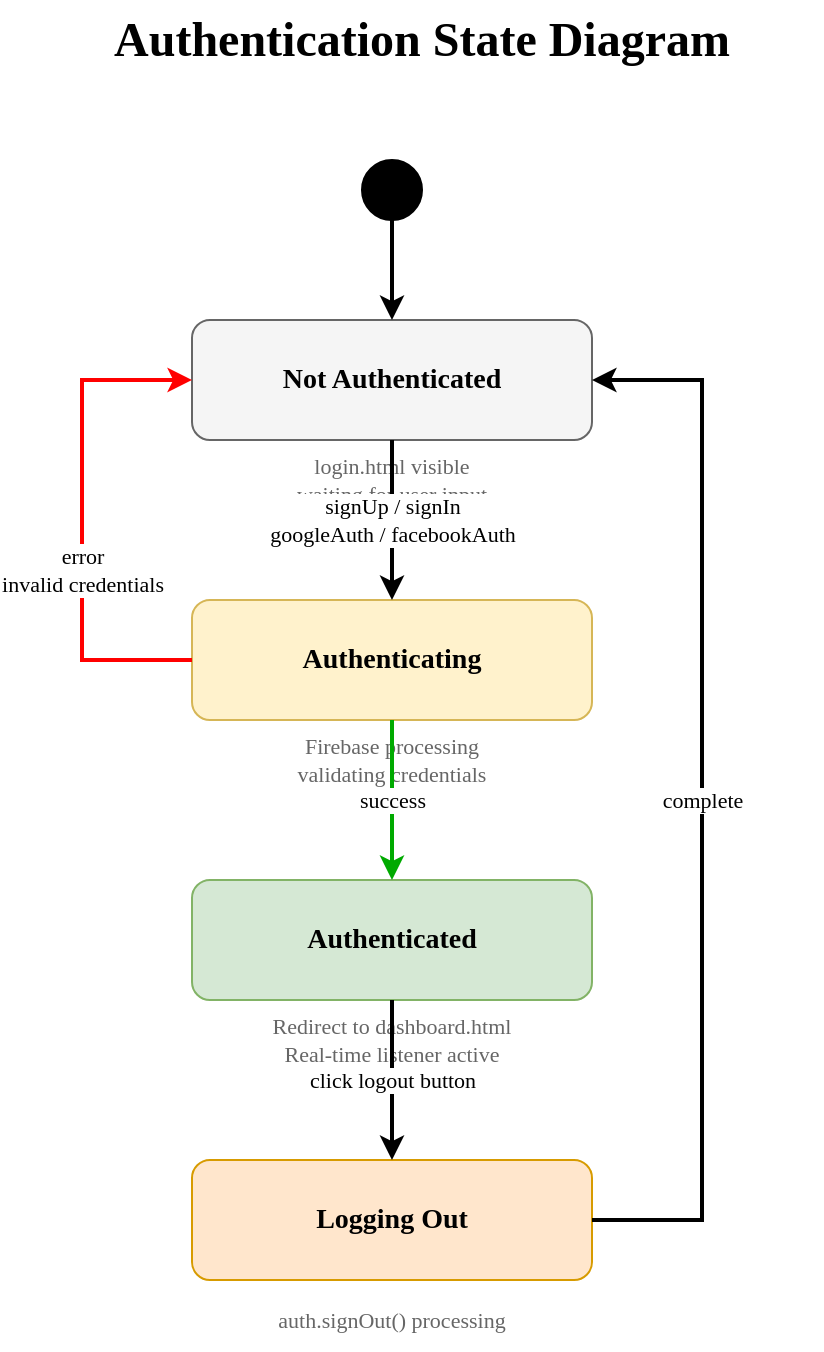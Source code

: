 <mxfile version="28.2.8" pages="7">
  <diagram name="1. Authentication State" id="VESq2eCRPg8tFur5-0ZT">
    <mxGraphModel dx="1015" dy="454" grid="1" gridSize="10" guides="1" tooltips="1" connect="1" arrows="1" fold="1" page="1" pageScale="1" pageWidth="1169" pageHeight="827" math="0" shadow="0">
      <root>
        <mxCell id="0" />
        <mxCell id="1" parent="0" />
        <mxCell id="auth-title" value="Authentication State Diagram" style="text;html=1;strokeColor=none;fillColor=none;align=center;verticalAlign=middle;whiteSpace=wrap;rounded=0;fontSize=24;fontStyle=1;fontFamily=Poppins;" parent="1" vertex="1">
          <mxGeometry x="400" y="40" width="400" height="40" as="geometry" />
        </mxCell>
        <mxCell id="auth-start" value="" style="ellipse;whiteSpace=wrap;html=1;aspect=fixed;fillColor=#000000;strokeColor=#000000;" parent="1" vertex="1">
          <mxGeometry x="570" y="120" width="30" height="30" as="geometry" />
        </mxCell>
        <mxCell id="auth-not-auth" value="Not Authenticated" style="rounded=1;whiteSpace=wrap;html=1;fillColor=#f5f5f5;strokeColor=#666666;fontSize=14;fontFamily=Poppins;fontStyle=1;" parent="1" vertex="1">
          <mxGeometry x="485" y="200" width="200" height="60" as="geometry" />
        </mxCell>
        <mxCell id="auth-not-auth-desc" value="login.html visible&#xa;waiting for user input" style="text;html=1;strokeColor=none;fillColor=none;align=center;verticalAlign=middle;whiteSpace=wrap;rounded=0;fontSize=11;fontFamily=Poppins;fontColor=#666666;" parent="1" vertex="1">
          <mxGeometry x="485" y="265" width="200" height="30" as="geometry" />
        </mxCell>
        <mxCell id="auth-arrow-1" value="" style="edgeStyle=orthogonalEdgeStyle;rounded=0;orthogonalLoop=1;jettySize=auto;html=1;strokeWidth=2;endArrow=classic;endFill=1;" parent="1" source="auth-start" target="auth-not-auth" edge="1">
          <mxGeometry relative="1" as="geometry" />
        </mxCell>
        <mxCell id="auth-authenticating" value="Authenticating" style="rounded=1;whiteSpace=wrap;html=1;fillColor=#fff2cc;strokeColor=#d6b656;fontSize=14;fontFamily=Poppins;fontStyle=1;" parent="1" vertex="1">
          <mxGeometry x="485" y="340" width="200" height="60" as="geometry" />
        </mxCell>
        <mxCell id="auth-authenticating-desc" value="Firebase processing&#xa;validating credentials" style="text;html=1;strokeColor=none;fillColor=none;align=center;verticalAlign=middle;whiteSpace=wrap;rounded=0;fontSize=11;fontFamily=Poppins;fontColor=#666666;" parent="1" vertex="1">
          <mxGeometry x="485" y="405" width="200" height="30" as="geometry" />
        </mxCell>
        <mxCell id="auth-arrow-2" value="signUp / signIn&#xa;googleAuth / facebookAuth" style="edgeStyle=orthogonalEdgeStyle;rounded=0;orthogonalLoop=1;jettySize=auto;html=1;strokeWidth=2;endArrow=classic;endFill=1;fontSize=11;fontFamily=Poppins;" parent="1" source="auth-not-auth" target="auth-authenticating" edge="1">
          <mxGeometry relative="1" as="geometry" />
        </mxCell>
        <mxCell id="auth-authenticated" value="Authenticated" style="rounded=1;whiteSpace=wrap;html=1;fillColor=#d5e8d4;strokeColor=#82b366;fontSize=14;fontFamily=Poppins;fontStyle=1;" parent="1" vertex="1">
          <mxGeometry x="485" y="480" width="200" height="60" as="geometry" />
        </mxCell>
        <mxCell id="auth-authenticated-desc" value="Redirect to dashboard.html&#xa;Real-time listener active" style="text;html=1;strokeColor=none;fillColor=none;align=center;verticalAlign=middle;whiteSpace=wrap;rounded=0;fontSize=11;fontFamily=Poppins;fontColor=#666666;" parent="1" vertex="1">
          <mxGeometry x="485" y="545" width="200" height="30" as="geometry" />
        </mxCell>
        <mxCell id="auth-arrow-3" value="success" style="edgeStyle=orthogonalEdgeStyle;rounded=0;orthogonalLoop=1;jettySize=auto;html=1;strokeWidth=2;endArrow=classic;endFill=1;fontSize=11;fontFamily=Poppins;strokeColor=#00aa00;" parent="1" source="auth-authenticating" target="auth-authenticated" edge="1">
          <mxGeometry relative="1" as="geometry" />
        </mxCell>
        <mxCell id="auth-arrow-4" value="error&#xa;invalid credentials" style="edgeStyle=orthogonalEdgeStyle;rounded=0;orthogonalLoop=1;jettySize=auto;html=1;strokeWidth=2;endArrow=classic;endFill=1;fontSize=11;fontFamily=Poppins;strokeColor=#ff0000;exitX=0;exitY=0.5;exitDx=0;exitDy=0;entryX=0;entryY=0.5;entryDx=0;entryDy=0;" parent="1" source="auth-authenticating" target="auth-not-auth" edge="1">
          <mxGeometry x="-0.2" relative="1" as="geometry">
            <Array as="points">
              <mxPoint x="430" y="370" />
              <mxPoint x="430" y="230" />
            </Array>
          </mxGeometry>
        </mxCell>
        <mxCell id="auth-logout" value="Logging Out" style="rounded=1;whiteSpace=wrap;html=1;fillColor=#ffe6cc;strokeColor=#d79b00;fontSize=14;fontFamily=Poppins;fontStyle=1;" parent="1" vertex="1">
          <mxGeometry x="485" y="620" width="200" height="60" as="geometry" />
        </mxCell>
        <mxCell id="auth-logout-desc" value="auth.signOut() processing" style="text;html=1;strokeColor=none;fillColor=none;align=center;verticalAlign=middle;whiteSpace=wrap;rounded=0;fontSize=11;fontFamily=Poppins;fontColor=#666666;" parent="1" vertex="1">
          <mxGeometry x="485" y="685" width="200" height="30" as="geometry" />
        </mxCell>
        <mxCell id="auth-arrow-5" value="click logout button" style="edgeStyle=orthogonalEdgeStyle;rounded=0;orthogonalLoop=1;jettySize=auto;html=1;strokeWidth=2;endArrow=classic;endFill=1;fontSize=11;fontFamily=Poppins;" parent="1" source="auth-authenticated" target="auth-logout" edge="1">
          <mxGeometry relative="1" as="geometry" />
        </mxCell>
        <mxCell id="auth-arrow-6" value="complete" style="edgeStyle=orthogonalEdgeStyle;rounded=0;orthogonalLoop=1;jettySize=auto;html=1;strokeWidth=2;endArrow=classic;endFill=1;fontSize=11;fontFamily=Poppins;exitX=1;exitY=0.5;exitDx=0;exitDy=0;entryX=1;entryY=0.5;entryDx=0;entryDy=0;" parent="1" source="auth-logout" target="auth-not-auth" edge="1">
          <mxGeometry relative="1" as="geometry">
            <Array as="points">
              <mxPoint x="740" y="650" />
              <mxPoint x="740" y="230" />
            </Array>
          </mxGeometry>
        </mxCell>
      </root>
    </mxGraphModel>
  </diagram>
  <diagram name="2. Task Lifecycle" id="P61Ude1sOobh6F1jpTGg">
    <mxGraphModel dx="1422" dy="794" grid="1" gridSize="10" guides="1" tooltips="1" connect="1" arrows="1" fold="1" page="1" pageScale="1" pageWidth="1169" pageHeight="827" math="0" shadow="0">
      <root>
        <mxCell id="0" />
        <mxCell id="1" parent="0" />
        <!-- Title -->
        <mxCell id="task-title" value="Task Lifecycle State Diagram" style="text;html=1;strokeColor=none;fillColor=none;align=center;verticalAlign=middle;whiteSpace=wrap;rounded=0;fontSize=24;fontStyle=1;fontFamily=Poppins;" vertex="1" parent="1">
          <mxGeometry x="400" y="40" width="400" height="40" as="geometry" />
        </mxCell>
        <!-- Start State -->
        <mxCell id="task-start" value="" style="ellipse;whiteSpace=wrap;html=1;aspect=fixed;fillColor=#000000;strokeColor=#000000;" vertex="1" parent="1">
          <mxGeometry x="170" y="135" width="30" height="30" as="geometry" />
        </mxCell>
        <!-- Draft State -->
        <mxCell id="task-draft" value="Draft" style="rounded=1;whiteSpace=wrap;html=1;fillColor=#f5f5f5;strokeColor=#666666;fontSize=14;fontFamily=Poppins;fontStyle=1;" vertex="1" parent="1">
          <mxGeometry x="250" y="120" width="120" height="60" as="geometry" />
        </mxCell>
        <mxCell id="task-draft-desc" value="Add Task Modal&#xa;User filling form" style="text;html=1;strokeColor=none;fillColor=none;align=center;verticalAlign=middle;whiteSpace=wrap;rounded=0;fontSize=10;fontFamily=Poppins;fontColor=#666666;" vertex="1" parent="1">
          <mxGeometry x="250" y="185" width="120" height="30" as="geometry" />
        </mxCell>
        <!-- Arrow: Start to Draft -->
        <mxCell id="task-arrow-1" value="" style="edgeStyle=orthogonalEdgeStyle;rounded=0;orthogonalLoop=1;jettySize=auto;html=1;strokeWidth=2;endArrow=classic;endFill=1;" edge="1" parent="1" source="task-start" target="task-draft">
          <mxGeometry relative="1" as="geometry" />
        </mxCell>
        <!-- Todo State -->
        <mxCell id="task-todo" value="Todo" style="rounded=1;whiteSpace=wrap;html=1;fillColor=#ffe6cc;strokeColor=#ff9900;fontSize=14;fontFamily=Poppins;fontStyle=1;" vertex="1" parent="1">
          <mxGeometry x="440" y="120" width="140" height="60" as="geometry" />
        </mxCell>
        <mxCell id="task-todo-desc" value="status: &quot;todo&quot;&#xa;In &quot;To do&quot; column" style="text;html=1;strokeColor=none;fillColor=none;align=center;verticalAlign=middle;whiteSpace=wrap;rounded=0;fontSize=10;fontFamily=Poppins;fontColor=#666666;" vertex="1" parent="1">
          <mxGeometry x="440" y="185" width="140" height="30" as="geometry" />
        </mxCell>
        <!-- Arrow: Draft to Todo -->
        <mxCell id="task-arrow-2" value="btn_add click&#xa;push() + set()" style="edgeStyle=orthogonalEdgeStyle;rounded=0;orthogonalLoop=1;jettySize=auto;html=1;strokeWidth=2;endArrow=classic;endFill=1;fontSize=10;fontFamily=Poppins;" edge="1" parent="1" source="task-draft" target="task-todo">
          <mxGeometry relative="1" as="geometry" />
        </mxCell>
        <!-- Doing State -->
        <mxCell id="task-doing" value="Doing" style="rounded=1;whiteSpace=wrap;html=1;fillColor=#dae8fc;strokeColor=#3399ff;fontSize=14;fontFamily=Poppins;fontStyle=1;" vertex="1" parent="1">
          <mxGeometry x="440" y="280" width="140" height="60" as="geometry" />
        </mxCell>
        <mxCell id="task-doing-desc" value="status: &quot;doing&quot;&#xa;In &quot;In Progress&quot; column" style="text;html=1;strokeColor=none;fillColor=none;align=center;verticalAlign=middle;whiteSpace=wrap;rounded=0;fontSize=10;fontFamily=Poppins;fontColor=#666666;" vertex="1" parent="1">
          <mxGeometry x="440" y="345" width="140" height="30" as="geometry" />
        </mxCell>
        <!-- Arrow: Todo to Doing -->
        <mxCell id="task-arrow-3" value="Drag &amp; Drop&#xa;update({status:&quot;doing&quot;})" style="edgeStyle=orthogonalEdgeStyle;rounded=0;orthogonalLoop=1;jettySize=auto;html=1;strokeWidth=2;endArrow=classic;endFill=1;fontSize=10;fontFamily=Poppins;" edge="1" parent="1" source="task-todo" target="task-doing">
          <mxGeometry relative="1" as="geometry" />
        </mxCell>
        <!-- Arrow: Doing to Todo -->
        <mxCell id="task-arrow-4" value="Drag back" style="edgeStyle=orthogonalEdgeStyle;rounded=0;orthogonalLoop=1;jettySize=auto;html=1;strokeWidth=2;endArrow=classic;endFill=1;fontSize=10;fontFamily=Poppins;exitX=0;exitY=0.5;exitDx=0;exitDy=0;entryX=0;entryY=0.5;entryDx=0;entryDy=0;dashed=1;" edge="1" parent="1" source="task-doing" target="task-todo">
          <mxGeometry relative="1" as="geometry">
            <Array as="points">
              <mxPoint x="400" y="310" />
              <mxPoint x="400" y="150" />
            </Array>
          </mxGeometry>
        </mxCell>
        <!-- Done State -->
        <mxCell id="task-done" value="Done" style="rounded=1;whiteSpace=wrap;html=1;fillColor=#d5e8d4;strokeColor=#00aa00;fontSize=14;fontFamily=Poppins;fontStyle=1;" vertex="1" parent="1">
          <mxGeometry x="440" y="440" width="140" height="60" as="geometry" />
        </mxCell>
        <mxCell id="task-done-desc" value="status: &quot;done&quot;&#xa;In &quot;Done&quot; column" style="text;html=1;strokeColor=none;fillColor=none;align=center;verticalAlign=middle;whiteSpace=wrap;rounded=0;fontSize=10;fontFamily=Poppins;fontColor=#666666;" vertex="1" parent="1">
          <mxGeometry x="440" y="505" width="140" height="30" as="geometry" />
        </mxCell>
        <!-- Arrow: Doing to Done -->
        <mxCell id="task-arrow-5" value="Drag &amp; Drop&#xa;update({status:&quot;done&quot;})" style="edgeStyle=orthogonalEdgeStyle;rounded=0;orthogonalLoop=1;jettySize=auto;html=1;strokeWidth=2;endArrow=classic;endFill=1;fontSize=10;fontFamily=Poppins;" edge="1" parent="1" source="task-doing" target="task-done">
          <mxGeometry relative="1" as="geometry" />
        </mxCell>
        <!-- Arrow: Done to Doing -->
        <mxCell id="task-arrow-6" value="Drag back" style="edgeStyle=orthogonalEdgeStyle;rounded=0;orthogonalLoop=1;jettySize=auto;html=1;strokeWidth=2;endArrow=classic;endFill=1;fontSize=10;fontFamily=Poppins;exitX=0;exitY=0.5;exitDx=0;exitDy=0;entryX=0;entryY=0.5;entryDx=0;entryDy=0;dashed=1;" edge="1" parent="1" source="task-done" target="task-doing">
          <mxGeometry relative="1" as="geometry">
            <Array as="points">
              <mxPoint x="380" y="470" />
              <mxPoint x="380" y="310" />
            </Array>
          </mxGeometry>
        </mxCell>
        <!-- Arrow: Todo to Done (direct) -->
        <mxCell id="task-arrow-7" value="Direct drag" style="edgeStyle=orthogonalEdgeStyle;rounded=0;orthogonalLoop=1;jettySize=auto;html=1;strokeWidth=2;endArrow=classic;endFill=1;fontSize=10;fontFamily=Poppins;exitX=1;exitY=0.5;exitDx=0;exitDy=0;entryX=1;entryY=0.5;entryDx=0;entryDy=0;dashed=1;" edge="1" parent="1" source="task-todo" target="task-done">
          <mxGeometry relative="1" as="geometry">
            <Array as="points">
              <mxPoint x="640" y="150" />
              <mxPoint x="640" y="470" />
            </Array>
          </mxGeometry>
        </mxCell>
        <!-- Edit State -->
        <mxCell id="task-edit" value="Edit Mode" style="rounded=1;whiteSpace=wrap;html=1;fillColor=#fff2cc;strokeColor=#d6b656;fontSize=14;fontFamily=Poppins;fontStyle=1;" vertex="1" parent="1">
          <mxGeometry x="740" y="280" width="140" height="60" as="geometry" />
        </mxCell>
        <mxCell id="task-edit-desc" value="Edit Task Modal&#xa;Modifying fields" style="text;html=1;strokeColor=none;fillColor=none;align=center;verticalAlign=middle;whiteSpace=wrap;rounded=0;fontSize=10;fontFamily=Poppins;fontColor=#666666;" vertex="1" parent="1">
          <mxGeometry x="740" y="345" width="140" height="30" as="geometry" />
        </mxCell>
        <!-- Arrow: Any state to Edit -->
        <mxCell id="task-arrow-8" value="Click task&#xa;edit-task-active" style="edgeStyle=orthogonalEdgeStyle;rounded=0;orthogonalLoop=1;jettySize=auto;html=1;strokeWidth=2;endArrow=classic;endFill=1;fontSize=10;fontFamily=Poppins;exitX=1;exitY=0.5;exitDx=0;exitDy=0;" edge="1" parent="1" source="task-doing" target="task-edit">
          <mxGeometry relative="1" as="geometry" />
        </mxCell>
        <!-- Arrow: Edit to original state -->
        <mxCell id="task-arrow-9" value="btn_edit click&#xa;update()" style="edgeStyle=orthogonalEdgeStyle;rounded=0;orthogonalLoop=1;jettySize=auto;html=1;strokeWidth=2;endArrow=classic;endFill=1;fontSize=10;fontFamily=Poppins;exitX=0;exitY=0.5;exitDx=0;exitDy=0;entryX=1;entryY=0.5;entryDx=0;entryDy=0;dashed=1;" edge="1" parent="1" source="task-edit" target="task-doing">
          <mxGeometry relative="1" as="geometry" />
        </mxCell>
        <!-- Deleted State -->
        <mxCell id="task-deleted" value="Deleted" style="rounded=1;whiteSpace=wrap;html=1;fillColor=#f8cecc;strokeColor=#ff0000;fontSize=14;fontFamily=Poppins;fontStyle=1;" vertex="1" parent="1">
          <mxGeometry x="740" y="440" width="140" height="60" as="geometry" />
        </mxCell>
        <mxCell id="task-deleted-desc" value="set(null)&#xa;Removed from Firebase" style="text;html=1;strokeColor=none;fillColor=none;align=center;verticalAlign=middle;whiteSpace=wrap;rounded=0;fontSize=10;fontFamily=Poppins;fontColor=#666666;" vertex="1" parent="1">
          <mxGeometry x="740" y="505" width="140" height="30" as="geometry" />
        </mxCell>
        <!-- Arrow: Any state to Deleted -->
        <mxCell id="task-arrow-10" value="Click trash icon&#xa;Confirm delete" style="edgeStyle=orthogonalEdgeStyle;rounded=0;orthogonalLoop=1;jettySize=auto;html=1;strokeWidth=2;endArrow=classic;endFill=1;fontSize=10;fontFamily=Poppins;strokeColor=#ff0000;exitX=1;exitY=0.5;exitDx=0;exitDy=0;" edge="1" parent="1" source="task-done" target="task-deleted">
          <mxGeometry relative="1" as="geometry" />
        </mxCell>
        <!-- End State -->
        <mxCell id="task-end" value="" style="ellipse;whiteSpace=wrap;html=1;aspect=fixed;fillColor=#000000;strokeColor=#000000;" vertex="1" parent="1">
          <mxGeometry x="795" y="585" width="30" height="30" as="geometry" />
        </mxCell>
        <mxCell id="task-end-inner" value="" style="ellipse;whiteSpace=wrap;html=1;aspect=fixed;fillColor=#ffffff;strokeColor=#000000;" vertex="1" parent="1">
          <mxGeometry x="801" y="591" width="18" height="18" as="geometry" />
        </mxCell>
        <!-- Arrow: Deleted to End -->
        <mxCell id="task-arrow-11" value="" style="edgeStyle=orthogonalEdgeStyle;rounded=0;orthogonalLoop=1;jettySize=auto;html=1;strokeWidth=2;endArrow=classic;endFill=1;" edge="1" parent="1" source="task-deleted" target="task-end">
          <mxGeometry relative="1" as="geometry" />
        </mxCell>
      </root>
    </mxGraphModel>
  </diagram>
  <diagram name="3. Priority Auto-calculation" id="qqgSN4f0z-1I5qyUC_rm">
    <mxGraphModel dx="1422" dy="794" grid="1" gridSize="10" guides="1" tooltips="1" connect="1" arrows="1" fold="1" page="1" pageScale="1" pageWidth="1169" pageHeight="827" math="0" shadow="0">
      <root>
        <mxCell id="0" />
        <mxCell id="1" parent="0" />
        <!-- Title -->
        <mxCell id="priority-title" value="Priority Auto-calculation State Diagram" style="text;html=1;strokeColor=none;fillColor=none;align=center;verticalAlign=middle;whiteSpace=wrap;rounded=0;fontSize=24;fontStyle=1;fontFamily=Poppins;" vertex="1" parent="1">
          <mxGeometry x="350" y="40" width="500" height="40" as="geometry" />
        </mxCell>
        <!-- Start -->
        <mxCell id="pri-start" value="" style="ellipse;whiteSpace=wrap;html=1;aspect=fixed;fillColor=#000000;strokeColor=#000000;" vertex="1" parent="1">
          <mxGeometry x="570" y="120" width="30" height="30" as="geometry" />
        </mxCell>
        <!-- Created State -->
        <mxCell id="pri-created" value="Task Created" style="rounded=1;whiteSpace=wrap;html=1;fillColor=#f5f5f5;strokeColor=#666666;fontSize=14;fontFamily=Poppins;fontStyle=1;" vertex="1" parent="1">
          <mxGeometry x="500" y="200" width="170" height="60" as="geometry" />
        </mxCell>
        <!-- Arrow: Start to Created -->
        <mxCell id="pri-arrow-1" value="" style="edgeStyle=orthogonalEdgeStyle;rounded=0;orthogonalLoop=1;jettySize=auto;html=1;strokeWidth=2;endArrow=classic;endFill=1;" edge="1" parent="1" source="pri-start" target="pri-created">
          <mxGeometry relative="1" as="geometry" />
        </mxCell>
        <!-- Low Priority -->
        <mxCell id="pri-low" value="Low Priority" style="rounded=1;whiteSpace=wrap;html=1;fillColor=#d5e8d4;strokeColor=#00ff00;fontSize=14;fontFamily=Poppins;fontStyle=1;" vertex="1" parent="1">
          <mxGeometry x="230" y="330" width="170" height="60" as="geometry" />
        </mxCell>
        <mxCell id="pri-low-desc" value="&gt; 3 days until due date&#xa;rgb(0, 255, 0)" style="text;html=1;strokeColor=none;fillColor=none;align=center;verticalAlign=middle;whiteSpace=wrap;rounded=0;fontSize=10;fontFamily=Poppins;fontColor=#666666;" vertex="1" parent="1">
          <mxGeometry x="230" y="395" width="170" height="30" as="geometry" />
        </mxCell>
        <!-- Medium Priority -->
        <mxCell id="pri-medium" value="Medium Priority" style="rounded=1;whiteSpace=wrap;html=1;fillColor=#ffe6cc;strokeColor=#ff9900;fontSize=14;fontFamily=Poppins;fontStyle=1;" vertex="1" parent="1">
          <mxGeometry x="500" y="330" width="170" height="60" as="geometry" />
        </mxCell>
        <mxCell id="pri-medium-desc" value="1-3 days until due date&#xa;rgb(255, 165, 0)" style="text;html=1;strokeColor=none;fillColor=none;align=center;verticalAlign=middle;whiteSpace=wrap;rounded=0;fontSize=10;fontFamily=Poppins;fontColor=#666666;" vertex="1" parent="1">
          <mxGeometry x="500" y="395" width="170" height="30" as="geometry" />
        </mxCell>
        <!-- High Priority -->
        <mxCell id="pri-high" value="High Priority" style="rounded=1;whiteSpace=wrap;html=1;fillColor=#f8cecc;strokeColor=#ff0000;fontSize=14;fontFamily=Poppins;fontStyle=1;" vertex="1" parent="1">
          <mxGeometry x="770" y="330" width="170" height="60" as="geometry" />
        </mxCell>
        <mxCell id="pri-high-desc" value="&lt; 1 day until due date&#xa;rgb(255, 0, 0)" style="text;html=1;strokeColor=none;fillColor=none;align=center;verticalAlign=middle;whiteSpace=wrap;rounded=0;fontSize=10;fontFamily=Poppins;fontColor=#666666;" vertex="1" parent="1">
          <mxGeometry x="770" y="395" width="170" height="30" as="geometry" />
        </mxCell>
        <!-- Arrows from Created -->
        <mxCell id="pri-arrow-2" value="Calculate&#xa;&gt; 3 days" style="edgeStyle=orthogonalEdgeStyle;rounded=0;orthogonalLoop=1;jettySize=auto;html=1;strokeWidth=2;endArrow=classic;endFill=1;fontSize=10;fontFamily=Poppins;strokeColor=#00aa00;" edge="1" parent="1" source="pri-created" target="pri-low">
          <mxGeometry relative="1" as="geometry" />
        </mxCell>
        <mxCell id="pri-arrow-3" value="Calculate&#xa;1-3 days" style="edgeStyle=orthogonalEdgeStyle;rounded=0;orthogonalLoop=1;jettySize=auto;html=1;strokeWidth=2;endArrow=classic;endFill=1;fontSize=10;fontFamily=Poppins;strokeColor=#ff9900;" edge="1" parent="1" source="pri-created" target="pri-medium">
          <mxGeometry relative="1" as="geometry" />
        </mxCell>
        <mxCell id="pri-arrow-4" value="Calculate&#xa;&lt; 1 day" style="edgeStyle=orthogonalEdgeStyle;rounded=0;orthogonalLoop=1;jettySize=auto;html=1;strokeWidth=2;endArrow=classic;endFill=1;fontSize=10;fontFamily=Poppins;strokeColor=#ff0000;" edge="1" parent="1" source="pri-created" target="pri-high">
          <mxGeometry relative="1" as="geometry" />
        </mxCell>
        <!-- Time Progression Arrows -->
        <mxCell id="pri-arrow-5" value="Time passes&#xa;3 days left" style="edgeStyle=orthogonalEdgeStyle;rounded=0;orthogonalLoop=1;jettySize=auto;html=1;strokeWidth=2;endArrow=classic;endFill=1;fontSize=10;fontFamily=Poppins;" edge="1" parent="1" source="pri-low" target="pri-medium">
          <mxGeometry relative="1" as="geometry" />
        </mxCell>
        <mxCell id="pri-arrow-6" value="Time passes&#xa;1 day left" style="edgeStyle=orthogonalEdgeStyle;rounded=0;orthogonalLoop=1;jettySize=auto;html=1;strokeWidth=2;endArrow=classic;endFill=1;fontSize=10;fontFamily=Poppins;" edge="1" parent="1" source="pri-medium" target="pri-high">
          <mxGeometry relative="1" as="geometry" />
        </mxCell>
        <!-- Overdue State -->
        <mxCell id="pri-overdue" value="Overdue" style="rounded=1;whiteSpace=wrap;html=1;fillColor=#8b0000;strokeColor=#8b0000;fontColor=#ffffff;fontSize=14;fontFamily=Poppins;fontStyle=1;" vertex="1" parent="1">
          <mxGeometry x="770" y="480" width="170" height="60" as="geometry" />
        </mxCell>
        <mxCell id="pri-overdue-desc" value="Past due date&#xa;rgb(139, 0, 0)" style="text;html=1;strokeColor=none;fillColor=none;align=center;verticalAlign=middle;whiteSpace=wrap;rounded=0;fontSize=10;fontFamily=Poppins;fontColor=#666666;" vertex="1" parent="1">
          <mxGeometry x="770" y="545" width="170" height="30" as="geometry" />
        </mxCell>
        <!-- Arrow: Created to Overdue (direct) -->
        <mxCell id="pri-arrow-7" value="Calculate&#xa;Past due" style="edgeStyle=orthogonalEdgeStyle;rounded=0;orthogonalLoop=1;jettySize=auto;html=1;strokeWidth=2;endArrow=classic;endFill=1;fontSize=10;fontFamily=Poppins;strokeColor=#8b0000;exitX=1;exitY=0.5;exitDx=0;exitDy=0;" edge="1" parent="1" source="pri-created" target="pri-overdue">
          <mxGeometry relative="1" as="geometry">
            <Array as="points">
              <mxPoint x="720" y="230" />
              <mxPoint x="720" y="510" />
            </Array>
          </mxGeometry>
        </mxCell>
        <!-- Arrow: High to Overdue -->
        <mxCell id="pri-arrow-8" value="Deadline passed" style="edgeStyle=orthogonalEdgeStyle;rounded=0;orthogonalLoop=1;jettySize=auto;html=1;strokeWidth=2;endArrow=classic;endFill=1;fontSize=10;fontFamily=Poppins;strokeColor=#8b0000;" edge="1" parent="1" source="pri-high" target="pri-overdue">
          <mxGeometry relative="1" as="geometry" />
        </mxCell>
        <!-- Done Priority State -->
        <mxCell id="pri-done" value="Done Priority" style="rounded=1;whiteSpace=wrap;html=1;fillColor=#d5e8d4;strokeColor=#00aa00;fontSize=14;fontFamily=Poppins;fontStyle=1;" vertex="1" parent="1">
          <mxGeometry x="500" y="620" width="170" height="60" as="geometry" />
        </mxCell>
        <mxCell id="pri-done-desc" value="Task moved to Done column&#xa;Priority = &quot;Done&quot;" style="text;html=1;strokeColor=none;fillColor=none;align=center;verticalAlign=middle;whiteSpace=wrap;rounded=0;fontSize=10;fontFamily=Poppins;fontColor=#666666;" vertex="1" parent="1">
          <mxGeometry x="500" y="685" width="170" height="30" as="geometry" />
        </mxCell>
        <!-- Arrows to Done Priority -->
        <mxCell id="pri-arrow-9" value="Move to Done" style="edgeStyle=orthogonalEdgeStyle;rounded=0;orthogonalLoop=1;jettySize=auto;html=1;strokeWidth=2;endArrow=classic;endFill=1;fontSize=10;fontFamily=Poppins;strokeColor=#00aa00;exitX=0.5;exitY=1;exitDx=0;exitDy=0;" edge="1" parent="1" source="pri-low" target="pri-done">
          <mxGeometry relative="1" as="geometry">
            <Array as="points">
              <mxPoint x="315" y="650" />
            </Array>
          </mxGeometry>
        </mxCell>
        <mxCell id="pri-arrow-10" value="Move to Done" style="edgeStyle=orthogonalEdgeStyle;rounded=0;orthogonalLoop=1;jettySize=auto;html=1;strokeWidth=2;endArrow=classic;endFill=1;fontSize=10;fontFamily=Poppins;strokeColor=#00aa00;" edge="1" parent="1" source="pri-medium" target="pri-done">
          <mxGeometry relative="1" as="geometry" />
        </mxCell>
        <mxCell id="pri-arrow-11" value="Move to Done" style="edgeStyle=orthogonalEdgeStyle;rounded=0;orthogonalLoop=1;jettySize=auto;html=1;strokeWidth=2;endArrow=classic;endFill=1;fontSize=10;fontFamily=Poppins;strokeColor=#00aa00;exitX=0.5;exitY=1;exitDx=0;exitDy=0;" edge="1" parent="1" source="pri-high" target="pri-done">
          <mxGeometry relative="1" as="geometry">
            <Array as="points">
              <mxPoint x="855" y="650" />
            </Array>
          </mxGeometry>
        </mxCell>
        <mxCell id="pri-arrow-12" value="Move to Done" style="edgeStyle=orthogonalEdgeStyle;rounded=0;orthogonalLoop=1;jettySize=auto;html=1;strokeWidth=2;endArrow=classic;endFill=1;fontSize=10;fontFamily=Poppins;strokeColor=#00aa00;" edge="1" parent="1" source="pri-overdue" target="pri-done">
          <mxGeometry relative="1" as="geometry" />
        </mxCell>
        <!-- End State -->
        <mxCell id="pri-end" value="" style="ellipse;whiteSpace=wrap;html=1;aspect=fixed;fillColor=#000000;strokeColor=#000000;" vertex="1" parent="1">
          <mxGeometry x="570" y="750" width="30" height="30" as="geometry" />
        </mxCell>
        <mxCell id="pri-end-inner" value="" style="ellipse;whiteSpace=wrap;html=1;aspect=fixed;fillColor=#ffffff;strokeColor=#000000;" vertex="1" parent="1">
          <mxGeometry x="576" y="756" width="18" height="18" as="geometry" />
        </mxCell>
        <!-- Arrow: Done to End -->
        <mxCell id="pri-arrow-13" value="" style="edgeStyle=orthogonalEdgeStyle;rounded=0;orthogonalLoop=1;jettySize=auto;html=1;strokeWidth=2;endArrow=classic;endFill=1;" edge="1" parent="1" source="pri-done" target="pri-end">
          <mxGeometry relative="1" as="geometry" />
        </mxCell>
        <!-- Note Box -->
        <mxCell id="pri-note" value="⏰ Auto-calculated every 1000ms&#xa;Updates in real-time&#xa;Updates Firebase when changed" style="rounded=1;whiteSpace=wrap;html=1;fillColor=#fff2cc;strokeColor=#d6b656;fontSize=11;fontFamily=Poppins;align=left;verticalAlign=top;" vertex="1" parent="1">
          <mxGeometry x="80" y="480" width="220" height="80" as="geometry" />
        </mxCell>
      </root>
    </mxGraphModel>
  </diagram>
  <diagram name="4. UI Modal States" id="4X3m4Caus9XcFF01TzTy">
    <mxGraphModel dx="1422" dy="794" grid="1" gridSize="10" guides="1" tooltips="1" connect="1" arrows="1" fold="1" page="1" pageScale="1" pageWidth="1169" pageHeight="827" math="0" shadow="0">
      <root>
        <mxCell id="0" />
        <mxCell id="1" parent="0" />
        <!-- Title -->
        <mxCell id="modal-title" value="UI Modal State Diagram" style="text;html=1;strokeColor=none;fillColor=none;align=center;verticalAlign=middle;whiteSpace=wrap;rounded=0;fontSize=24;fontStyle=1;fontFamily=Poppins;" vertex="1" parent="1">
          <mxGeometry x="400" y="40" width="400" height="40" as="geometry" />
        </mxCell>
        <!-- Add Task Modal Section -->
        <mxCell id="modal-add-container" value="Add Task Modal" style="swimlane;whiteSpace=wrap;html=1;fontSize=16;fontFamily=Poppins;fontStyle=1;fillColor=#fff2cc;strokeColor=#d6b656;" vertex="1" parent="1">
          <mxGeometry x="120" y="120" width="400" height="320" as="geometry" />
        </mxCell>
        <!-- Closed State (Add) -->
        <mxCell id="modal-add-closed" value="Closed" style="rounded=1;whiteSpace=wrap;html=1;fillColor=#f5f5f5;strokeColor=#666666;fontSize=14;fontFamily=Poppins;fontStyle=1;" vertex="1" parent="modal-add-container">
          <mxGeometry x="140" y="50" width="120" height="50" as="geometry" />
        </mxCell>
        <!-- Opening State (Add) -->
        <mxCell id="modal-add-opening" value="Opening" style="rounded=1;whiteSpace=wrap;html=1;fillColor=#fff2cc;strokeColor=#d6b656;fontSize=14;fontFamily=Poppins;fontStyle=1;" vertex="1" parent="modal-add-container">
          <mxGeometry x="140" y="130" width="120" height="50" as="geometry" />
        </mxCell>
        <!-- Open State (Add) -->
        <mxCell id="modal-add-open" value="Open" style="rounded=1;whiteSpace=wrap;html=1;fillColor=#d5e8d4;strokeColor=#82b366;fontSize=14;fontFamily=Poppins;fontStyle=1;" vertex="1" parent="modal-add-container">
          <mxGeometry x="140" y="210" width="120" height="50" as="geometry" />
        </mxCell>
        <!-- Arrows Add Modal -->
        <mxCell id="modal-add-arrow-1" value="Click + icon&#xa;add-task-active" style="edgeStyle=orthogonalEdgeStyle;rounded=0;orthogonalLoop=1;jettySize=auto;html=1;strokeWidth=2;endArrow=classic;endFill=1;fontSize=10;fontFamily=Poppins;" edge="1" parent="modal-add-container" source="modal-add-closed" target="modal-add-opening">
          <mxGeometry relative="1" as="geometry" />
        </mxCell>
        <mxCell id="modal-add-arrow-2" value="CSS animation&#xa;complete" style="edgeStyle=orthogonalEdgeStyle;rounded=0;orthogonalLoop=1;jettySize=auto;html=1;strokeWidth=2;endArrow=classic;endFill=1;fontSize=10;fontFamily=Poppins;" edge="1" parent="modal-add-container" source="modal-add-opening" target="modal-add-open">
          <mxGeometry relative="1" as="geometry" />
        </mxCell>
        <mxCell id="modal-add-arrow-3" value="btn_cancel&#xa;btn_add&#xa;blur click" style="edgeStyle=orthogonalEdgeStyle;rounded=0;orthogonalLoop=1;jettySize=auto;html=1;strokeWidth=2;endArrow=classic;endFill=1;fontSize=10;fontFamily=Poppins;exitX=0;exitY=0.5;exitDx=0;exitDy=0;entryX=0;entryY=0.5;entryDx=0;entryDy=0;" edge="1" parent="modal-add-container" source="modal-add-open" target="modal-add-closed">
          <mxGeometry relative="1" as="geometry">
            <Array as="points">
              <mxPoint x="60" y="235" />
              <mxPoint x="60" y="75" />
            </Array>
          </mxGeometry>
        </mxCell>
        <!-- Edit Task Modal Section -->
        <mxCell id="modal-edit-container" value="Edit Task Modal" style="swimlane;whiteSpace=wrap;html=1;fontSize=16;fontFamily=Poppins;fontStyle=1;fillColor=#dae8fc;strokeColor=#6c8ebf;" vertex="1" parent="1">
          <mxGeometry x="600" y="120" width="400" height="320" as="geometry" />
        </mxCell>
        <!-- Closed State (Edit) -->
        <mxCell id="modal-edit-closed" value="Closed" style="rounded=1;whiteSpace=wrap;html=1;fillColor=#f5f5f5;strokeColor=#666666;fontSize=14;fontFamily=Poppins;fontStyle=1;" vertex="1" parent="modal-edit-container">
          <mxGeometry x="140" y="50" width="120" height="50" as="geometry" />
        </mxCell>
        <!-- Opening State (Edit) -->
        <mxCell id="modal-edit-opening" value="Opening" style="rounded=1;whiteSpace=wrap;html=1;fillColor=#dae8fc;strokeColor=#6c8ebf;fontSize=14;fontFamily=Poppins;fontStyle=1;" vertex="1" parent="modal-edit-container">
          <mxGeometry x="140" y="130" width="120" height="50" as="geometry" />
        </mxCell>
        <!-- Open State (Edit) -->
        <mxCell id="modal-edit-open" value="Open" style="rounded=1;whiteSpace=wrap;html=1;fillColor=#d5e8d4;strokeColor=#82b366;fontSize=14;fontFamily=Poppins;fontStyle=1;" vertex="1" parent="modal-edit-container">
          <mxGeometry x="140" y="210" width="120" height="50" as="geometry" />
        </mxCell>
        <!-- Arrows Edit Modal -->
        <mxCell id="modal-edit-arrow-1" value="Click task-item&#xa;edit-task-active" style="edgeStyle=orthogonalEdgeStyle;rounded=0;orthogonalLoop=1;jettySize=auto;html=1;strokeWidth=2;endArrow=classic;endFill=1;fontSize=10;fontFamily=Poppins;" edge="1" parent="modal-edit-container" source="modal-edit-closed" target="modal-edit-opening">
          <mxGeometry relative="1" as="geometry" />
        </mxCell>
        <mxCell id="modal-edit-arrow-2" value="CSS animation&#xa;complete" style="edgeStyle=orthogonalEdgeStyle;rounded=0;orthogonalLoop=1;jettySize=auto;html=1;strokeWidth=2;endArrow=classic;endFill=1;fontSize=10;fontFamily=Poppins;" edge="1" parent="modal-edit-container" source="modal-edit-opening" target="modal-edit-open">
          <mxGeometry relative="1" as="geometry" />
        </mxCell>
        <mxCell id="modal-edit-arrow-3" value="btn_cancel_edit&#xa;btn_edit&#xa;blur click" style="edgeStyle=orthogonalEdgeStyle;rounded=0;orthogonalLoop=1;jettySize=auto;html=1;strokeWidth=2;endArrow=classic;endFill=1;fontSize=10;fontFamily=Poppins;exitX=0;exitY=0.5;exitDx=0;exitDy=0;entryX=0;entryY=0.5;entryDx=0;entryDy=0;" edge="1" parent="modal-edit-container" source="modal-edit-open" target="modal-edit-closed">
          <mxGeometry relative="1" as="geometry">
            <Array as="points">
              <mxPoint x="60" y="235" />
              <mxPoint x="60" y="75" />
            </Array>
          </mxGeometry>
        </mxCell>
        <!-- Note Box -->
        <mxCell id="modal-note" value="📝 CSS Classes:&#xa;• Closed: no class&#xa;• Open: add-task-active / edit-task-active&#xa;• Transition: opacity + display" style="rounded=1;whiteSpace=wrap;html=1;fillColor=#e1d5e7;strokeColor=#9673a6;fontSize=11;fontFamily=Poppins;align=left;verticalAlign=top;" vertex="1" parent="1">
          <mxGeometry x="360" y="480" width="280" height="100" as="geometry" />
        </mxCell>
      </root>
    </mxGraphModel>
  </diagram>
  <diagram name="5. Theme State" id="kaX5T0IXY9BkPWSzFq-j">
    <mxGraphModel dx="1422" dy="794" grid="1" gridSize="10" guides="1" tooltips="1" connect="1" arrows="1" fold="1" page="1" pageScale="1" pageWidth="1169" pageHeight="827" math="0" shadow="0">
      <root>
        <mxCell id="0" />
        <mxCell id="1" parent="0" />
        <!-- Title -->
        <mxCell id="theme-title" value="Theme Toggle State Diagram" style="text;html=1;strokeColor=none;fillColor=none;align=center;verticalAlign=middle;whiteSpace=wrap;rounded=0;fontSize=24;fontStyle=1;fontFamily=Poppins;" vertex="1" parent="1">
          <mxGeometry x="400" y="40" width="400" height="40" as="geometry" />
        </mxCell>
        <!-- Start -->
        <mxCell id="theme-start" value="" style="ellipse;whiteSpace=wrap;html=1;aspect=fixed;fillColor=#000000;strokeColor=#000000;" vertex="1" parent="1">
          <mxGeometry x="570" y="140" width="30" height="30" as="geometry" />
        </mxCell>
        <!-- Light Mode -->
        <mxCell id="theme-light" value="Light Mode" style="rounded=1;whiteSpace=wrap;html=1;fillColor=#fff2cc;strokeColor=#d6b656;fontSize=16;fontFamily=Poppins;fontStyle=1;" vertex="1" parent="1">
          <mxGeometry x="250" y="250" width="200" height="80" as="geometry" />
        </mxCell>
        <mxCell id="theme-light-desc" value="• No darkmode class&#xa;• Light colors&#xa;• Sun icon active" style="text;html=1;strokeColor=none;fillColor=none;align=left;verticalAlign=middle;whiteSpace=wrap;rounded=0;fontSize=11;fontFamily=Poppins;fontColor=#666666;" vertex="1" parent="1">
          <mxGeometry x="250" y="335" width="200" height="50" as="geometry" />
        </mxCell>
        <!-- Transitioning -->
        <mxCell id="theme-transition" value="Transitioning" style="rounded=1;whiteSpace=wrap;html=1;fillColor=#f5f5f5;strokeColor=#666666;fontSize=16;fontFamily=Poppins;fontStyle=1;" vertex="1" parent="1">
          <mxGeometry x="485" y="420" width="200" height="80" as="geometry" />
        </mxCell>
        <mxCell id="theme-transition-desc" value="• animation-circle active&#xa;• 500ms transition&#xa;• CSS animation running" style="text;html=1;strokeColor=none;fillColor=none;align=left;verticalAlign=middle;whiteSpace=wrap;rounded=0;fontSize=11;fontFamily=Poppins;fontColor=#666666;" vertex="1" parent="1">
          <mxGeometry x="485" y="505" width="200" height="50" as="geometry" />
        </mxCell>
        <!-- Dark Mode -->
        <mxCell id="theme-dark" value="Dark Mode" style="rounded=1;whiteSpace=wrap;html=1;fillColor=#333333;strokeColor=#333333;fontColor=#ffffff;fontSize=16;fontFamily=Poppins;fontStyle=1;" vertex="1" parent="1">
          <mxGeometry x="720" y="250" width="200" height="80" as="geometry" />
        </mxCell>
        <mxCell id="theme-dark-desc" value="• html.darkmode class&#xa;• body.darkmode class&#xa;• Moon icon active" style="text;html=1;strokeColor=none;fillColor=none;align=left;verticalAlign=middle;whiteSpace=wrap;rounded=0;fontSize=11;fontFamily=Poppins;fontColor=#666666;" vertex="1" parent="1">
          <mxGeometry x="720" y="335" width="200" height="50" as="geometry" />
        </mxCell>
        <!-- Arrow: Start to Light -->
        <mxCell id="theme-arrow-1" value="Default" style="edgeStyle=orthogonalEdgeStyle;rounded=0;orthogonalLoop=1;jettySize=auto;html=1;strokeWidth=2;endArrow=classic;endFill=1;fontSize=11;fontFamily=Poppins;" edge="1" parent="1" source="theme-start" target="theme-light">
          <mxGeometry relative="1" as="geometry" />
        </mxCell>
        <!-- Arrow: Light to Transitioning -->
        <mxCell id="theme-arrow-2" value="Click Dark Mode" style="edgeStyle=orthogonalEdgeStyle;rounded=0;orthogonalLoop=1;jettySize=auto;html=1;strokeWidth=2;endArrow=classic;endFill=1;fontSize=11;fontFamily=Poppins;" edge="1" parent="1" source="theme-light" target="theme-transition">
          <mxGeometry relative="1" as="geometry" />
        </mxCell>
        <!-- Arrow: Transitioning to Dark -->
        <mxCell id="theme-arrow-3" value="Animation complete&#xa;(500ms)" style="edgeStyle=orthogonalEdgeStyle;rounded=0;orthogonalLoop=1;jettySize=auto;html=1;strokeWidth=2;endArrow=classic;endFill=1;fontSize=11;fontFamily=Poppins;" edge="1" parent="1" source="theme-transition" target="theme-dark">
          <mxGeometry relative="1" as="geometry" />
        </mxCell>
        <!-- Arrow: Dark to Transitioning -->
        <mxCell id="theme-arrow-4" value="Click Light Mode" style="edgeStyle=orthogonalEdgeStyle;rounded=0;orthogonalLoop=1;jettySize=auto;html=1;strokeWidth=2;endArrow=classic;endFill=1;fontSize=11;fontFamily=Poppins;exitX=0.5;exitY=1;exitDx=0;exitDy=0;entryX=1;entryY=0.5;entryDx=0;entryDy=0;" edge="1" parent="1" source="theme-dark" target="theme-transition">
          <mxGeometry relative="1" as="geometry">
            <Array as="points">
              <mxPoint x="820" y="460" />
            </Array>
          </mxGeometry>
        </mxCell>
        <!-- Arrow: Transitioning back to Light -->
        <mxCell id="theme-arrow-5" value="Animation complete&#xa;(500ms)" style="edgeStyle=orthogonalEdgeStyle;rounded=0;orthogonalLoop=1;jettySize=auto;html=1;strokeWidth=2;endArrow=classic;endFill=1;fontSize=11;fontFamily=Poppins;exitX=0;exitY=0.5;exitDx=0;exitDy=0;entryX=0.5;entryY=1;entryDx=0;entryDy=0;" edge="1" parent="1" source="theme-transition" target="theme-light">
          <mxGeometry relative="1" as="geometry">
            <Array as="points">
              <mxPoint x="350" y="460" />
            </Array>
          </mxGeometry>
        </mxCell>
        <!-- Code Reference -->
        <mxCell id="theme-code" value="🔧 Implementation:&#xa;&#xa;function toggleMode(mode) {&#xa;  if (mode === &quot;dark&quot;) {&#xa;    html.classList.add(&quot;darkmode&quot;);&#xa;    body.classList.add(&quot;darkmode&quot;);&#xa;  } else {&#xa;    html.classList.remove(&quot;darkmode&quot;);&#xa;    body.classList.remove(&quot;darkmode&quot;);&#xa;  }&#xa;}" style="rounded=1;whiteSpace=wrap;html=1;fillColor=#e1d5e7;strokeColor=#9673a6;fontSize=10;fontFamily=Courier New;align=left;verticalAlign=top;" vertex="1" parent="1">
          <mxGeometry x="200" y="600" width="770" height="120" as="geometry" />
        </mxCell>
      </root>
    </mxGraphModel>
  </diagram>
  <diagram name="6. Search State" id="Kof4FewaGm2nnq0PhRsF">
    <mxGraphModel dx="1422" dy="794" grid="1" gridSize="10" guides="1" tooltips="1" connect="1" arrows="1" fold="1" page="1" pageScale="1" pageWidth="1169" pageHeight="827" math="0" shadow="0">
      <root>
        <mxCell id="0" />
        <mxCell id="1" parent="0" />
        <!-- Title -->
        <mxCell id="search-title" value="Search Functionality State Diagram" style="text;html=1;strokeColor=none;fillColor=none;align=center;verticalAlign=middle;whiteSpace=wrap;rounded=0;fontSize=24;fontStyle=1;fontFamily=Poppins;" vertex="1" parent="1">
          <mxGeometry x="350" y="40" width="500" height="40" as="geometry" />
        </mxCell>
        <!-- Start -->
        <mxCell id="search-start" value="" style="ellipse;whiteSpace=wrap;html=1;aspect=fixed;fillColor=#000000;strokeColor=#000000;" vertex="1" parent="1">
          <mxGeometry x="570" y="140" width="30" height="30" as="geometry" />
        </mxCell>
        <!-- No Filter State -->
        <mxCell id="search-nofilter" value="No Filter" style="rounded=1;whiteSpace=wrap;html=1;fillColor=#d5e8d4;strokeColor=#82b366;fontSize=16;fontFamily=Poppins;fontStyle=1;" vertex="1" parent="1">
          <mxGeometry x="485" y="230" width="200" height="80" as="geometry" />
        </mxCell>
        <mxCell id="search-nofilter-desc" value="• searchbar empty&#xa;• All tasks visible&#xa;• loadDataTask(listTask)" style="text;html=1;strokeColor=none;fillColor=none;align=left;verticalAlign=middle;whiteSpace=wrap;rounded=0;fontSize=11;fontFamily=Poppins;fontColor=#666666;" vertex="1" parent="1">
          <mxGeometry x="485" y="315" width="200" height="50" as="geometry" />
        </mxCell>
        <!-- Arrow: Start to No Filter -->
        <mxCell id="search-arrow-1" value="Initial state" style="edgeStyle=orthogonalEdgeStyle;rounded=0;orthogonalLoop=1;jettySize=auto;html=1;strokeWidth=2;endArrow=classic;endFill=1;fontSize=11;fontFamily=Poppins;" edge="1" parent="1" source="search-start" target="search-nofilter">
          <mxGeometry relative="1" as="geometry" />
        </mxCell>
        <!-- Filtering State -->
        <mxCell id="search-filtering" value="Filtering" style="rounded=1;whiteSpace=wrap;html=1;fillColor=#fff2cc;strokeColor=#d6b656;fontSize=16;fontFamily=Poppins;fontStyle=1;" vertex="1" parent="1">
          <mxGeometry x="485" y="430" width="200" height="80" as="geometry" />
        </mxCell>
        <mxCell id="search-filtering-desc" value="• User typing&#xa;• Keyup event triggered&#xa;• Processing search query" style="text;html=1;strokeColor=none;fillColor=none;align=left;verticalAlign=middle;whiteSpace=wrap;rounded=0;fontSize=11;fontFamily=Poppins;fontColor=#666666;" vertex="1" parent="1">
          <mxGeometry x="485" y="515" width="200" height="50" as="geometry" />
        </mxCell>
        <!-- Arrow: No Filter to Filtering -->
        <mxCell id="search-arrow-2" value="User types in searchbar&#xa;keyup event" style="edgeStyle=orthogonalEdgeStyle;rounded=0;orthogonalLoop=1;jettySize=auto;html=1;strokeWidth=2;endArrow=classic;endFill=1;fontSize=11;fontFamily=Poppins;" edge="1" parent="1" source="search-nofilter" target="search-filtering">
          <mxGeometry relative="1" as="geometry" />
        </mxCell>
        <!-- Filtered State -->
        <mxCell id="search-filtered" value="Filtered" style="rounded=1;whiteSpace=wrap;html=1;fillColor=#dae8fc;strokeColor=#6c8ebf;fontSize=16;fontFamily=Poppins;fontStyle=1;" vertex="1" parent="1">
          <mxGeometry x="750" y="430" width="200" height="80" as="geometry" />
        </mxCell>
        <mxCell id="search-filtered-desc" value="• Matching tasks shown&#xa;• Non-matching hidden&#xa;• loadDataTask(filteredData)" style="text;html=1;strokeColor=none;fillColor=none;align=left;verticalAlign=middle;whiteSpace=wrap;rounded=0;fontSize=11;fontFamily=Poppins;fontColor=#666666;" vertex="1" parent="1">
          <mxGeometry x="750" y="515" width="200" height="50" as="geometry" />
        </mxCell>
        <!-- Arrow: Filtering to Filtered -->
        <mxCell id="search-arrow-3" value="Filter applied" style="edgeStyle=orthogonalEdgeStyle;rounded=0;orthogonalLoop=1;jettySize=auto;html=1;strokeWidth=2;endArrow=classic;endFill=1;fontSize=11;fontFamily=Poppins;" edge="1" parent="1" source="search-filtering" target="search-filtered">
          <mxGeometry relative="1" as="geometry" />
        </mxCell>
        <!-- Arrow: Filtered back to Filtering -->
        <mxCell id="search-arrow-4" value="Continue typing" style="edgeStyle=orthogonalEdgeStyle;rounded=0;orthogonalLoop=1;jettySize=auto;html=1;strokeWidth=2;endArrow=classic;endFill=1;fontSize=11;fontFamily=Poppins;exitX=0.5;exitY=0;exitDx=0;exitDy=0;entryX=1;entryY=0.5;entryDx=0;entryDy=0;dashed=1;" edge="1" parent="1" source="search-filtered" target="search-filtering">
          <mxGeometry relative="1" as="geometry">
            <Array as="points">
              <mxPoint x="850" y="380" />
              <mxPoint x="720" y="380" />
              <mxPoint x="720" y="470" />
            </Array>
          </mxGeometry>
        </mxCell>
        <!-- Arrow: Filtered to No Filter -->
        <mxCell id="search-arrow-5" value="Search cleared&#xa;(empty input)" style="edgeStyle=orthogonalEdgeStyle;rounded=0;orthogonalLoop=1;jettySize=auto;html=1;strokeWidth=2;endArrow=classic;endFill=1;fontSize=11;fontFamily=Poppins;exitX=0.5;exitY=0;exitDx=0;exitDy=0;entryX=1;entryY=0.5;entryDx=0;entryDy=0;" edge="1" parent="1" source="search-filtered" target="search-nofilter">
          <mxGeometry relative="1" as="geometry">
            <Array as="points">
              <mxPoint x="850" y="270" />
            </Array>
          </mxGeometry>
        </mxCell>
        <!-- Search Logic Box -->
        <mxCell id="search-logic" value="🔍 Search Logic:&#xa;&#xa;Searches in:&#xa;• task.title.toLowerCase()&#xa;• task.desc.toLowerCase()&#xa;• task.category.toLowerCase()&#xa;&#xa;Match: Include in filteredData&#xa;No match: Exclude from display" style="rounded=1;whiteSpace=wrap;html=1;fillColor=#e1d5e7;strokeColor=#9673a6;fontSize=11;fontFamily=Poppins;align=left;verticalAlign=top;" vertex="1" parent="1">
          <mxGeometry x="220" y="390" width="220" height="180" as="geometry" />
        </mxCell>
        <!-- End State -->
        <mxCell id="search-end" value="" style="ellipse;whiteSpace=wrap;html=1;aspect=fixed;fillColor=#000000;strokeColor=#000000;" vertex="1" parent="1">
          <mxGeometry x="570" y="650" width="30" height="30" as="geometry" />
        </mxCell>
        <mxCell id="search-end-inner" value="" style="ellipse;whiteSpace=wrap;html=1;aspect=fixed;fillColor=#ffffff;strokeColor=#000000;" vertex="1" parent="1">
          <mxGeometry x="576" y="656" width="18" height="18" as="geometry" />
        </mxCell>
        <!-- Arrow to End (loop back) -->
        <mxCell id="search-arrow-6" value="Continues..." style="edgeStyle=orthogonalEdgeStyle;rounded=0;orthogonalLoop=1;jettySize=auto;html=1;strokeWidth=2;endArrow=classic;endFill=1;fontSize=11;fontFamily=Poppins;dashed=1;exitX=0.5;exitY=1;exitDx=0;exitDy=0;" edge="1" parent="1" source="search-nofilter" target="search-end">
          <mxGeometry relative="1" as="geometry">
            <Array as="points">
              <mxPoint x="585" y="400" />
              <mxPoint x="420" y="400" />
              <mxPoint x="420" y="665" />
            </Array>
          </mxGeometry>
        </mxCell>
      </root>
    </mxGraphModel>
  </diagram>
  <diagram name="7. Complete System Overview" id="EP-ZnzDgaWQvY9ru5Eeh">
    <mxGraphModel dx="1015" dy="454" grid="1" gridSize="10" guides="1" tooltips="1" connect="1" arrows="1" fold="1" page="1" pageScale="1" pageWidth="1400" pageHeight="900" math="0" shadow="0">
      <root>
        <mxCell id="0" />
        <mxCell id="1" parent="0" />
        <mxCell id="system-title" value="TodoManager - Complete System State Overview" style="text;html=1;strokeColor=none;fillColor=none;align=center;verticalAlign=middle;whiteSpace=wrap;rounded=0;fontSize=26;fontStyle=1;fontFamily=Poppins;" parent="1" vertex="1">
          <mxGeometry x="350" y="30" width="700" height="50" as="geometry" />
        </mxCell>
        <mxCell id="system-concurrent" value="Concurrent States (Can exist simultaneously)" style="swimlane;whiteSpace=wrap;html=1;fontSize=18;fontFamily=Poppins;fontStyle=1;fillColor=#f5f5f5;strokeColor=#666666;" parent="1" vertex="1">
          <mxGeometry x="100" y="120" width="1200" height="720" as="geometry" />
        </mxCell>
        <mxCell id="system-auth-region" value="Authentication State" style="swimlane;whiteSpace=wrap;html=1;fontSize=14;fontFamily=Poppins;fillColor=#dae8fc;strokeColor=#6c8ebf;" parent="system-concurrent" vertex="1">
          <mxGeometry x="30" y="50" width="270" height="280" as="geometry" />
        </mxCell>
        <mxCell id="system-auth-1" value="Not Authenticated" style="rounded=1;whiteSpace=wrap;html=1;fontSize=11;fontFamily=Poppins;" parent="system-auth-region" vertex="1">
          <mxGeometry x="50" y="50" width="170" height="40" as="geometry" />
        </mxCell>
        <mxCell id="system-auth-2" value="Authenticating" style="rounded=1;whiteSpace=wrap;html=1;fontSize=11;fontFamily=Poppins;" parent="system-auth-region" vertex="1">
          <mxGeometry x="50" y="110" width="170" height="40" as="geometry" />
        </mxCell>
        <mxCell id="system-auth-3" value="Authenticated" style="rounded=1;whiteSpace=wrap;html=1;fontSize=11;fontFamily=Poppins;fillColor=#d5e8d4;strokeColor=#82b366;" parent="system-auth-region" vertex="1">
          <mxGeometry x="50" y="170" width="170" height="40" as="geometry" />
        </mxCell>
        <mxCell id="system-auth-4" value="Logging Out" style="rounded=1;whiteSpace=wrap;html=1;fontSize=11;fontFamily=Poppins;" parent="system-auth-region" vertex="1">
          <mxGeometry x="50" y="230" width="170" height="40" as="geometry" />
        </mxCell>
        <mxCell id="system-task-region" value="Task Lifecycle State" style="swimlane;whiteSpace=wrap;html=1;fontSize=14;fontFamily=Poppins;fillColor=#fff2cc;strokeColor=#d6b656;" parent="system-concurrent" vertex="1">
          <mxGeometry x="330" y="50" width="270" height="280" as="geometry" />
        </mxCell>
        <mxCell id="system-task-1" value="Draft" style="rounded=1;whiteSpace=wrap;html=1;fontSize=11;fontFamily=Poppins;" parent="system-task-region" vertex="1">
          <mxGeometry x="50" y="50" width="170" height="35" as="geometry" />
        </mxCell>
        <mxCell id="system-task-2" value="Todo" style="rounded=1;whiteSpace=wrap;html=1;fontSize=11;fontFamily=Poppins;fillColor=#ffe6cc;strokeColor=#ff9900;" parent="system-task-region" vertex="1">
          <mxGeometry x="50" y="100" width="170" height="35" as="geometry" />
        </mxCell>
        <mxCell id="system-task-3" value="Doing" style="rounded=1;whiteSpace=wrap;html=1;fontSize=11;fontFamily=Poppins;fillColor=#dae8fc;strokeColor=#3399ff;" parent="system-task-region" vertex="1">
          <mxGeometry x="50" y="150" width="170" height="35" as="geometry" />
        </mxCell>
        <mxCell id="system-task-4" value="Done" style="rounded=1;whiteSpace=wrap;html=1;fontSize=11;fontFamily=Poppins;fillColor=#d5e8d4;strokeColor=#00aa00;" parent="system-task-region" vertex="1">
          <mxGeometry x="50" y="200" width="170" height="35" as="geometry" />
        </mxCell>
        <mxCell id="system-task-5" value="Edit Mode / Deleted" style="rounded=1;whiteSpace=wrap;html=1;fontSize=11;fontFamily=Poppins;" parent="system-task-region" vertex="1">
          <mxGeometry x="50" y="250" width="170" height="25" as="geometry" />
        </mxCell>
        <mxCell id="system-priority-region" value="Priority Auto-calculation" style="swimlane;whiteSpace=wrap;html=1;fontSize=14;fontFamily=Poppins;fillColor=#d5e8d4;strokeColor=#82b366;" parent="system-concurrent" vertex="1">
          <mxGeometry x="630" y="50" width="270" height="280" as="geometry" />
        </mxCell>
        <mxCell id="system-priority-1" value="Low Priority" style="rounded=1;whiteSpace=wrap;html=1;fontSize=11;fontFamily=Poppins;fillColor=#d5e8d4;strokeColor=#00ff00;" parent="system-priority-region" vertex="1">
          <mxGeometry x="50" y="50" width="170" height="40" as="geometry" />
        </mxCell>
        <mxCell id="system-priority-2" value="Medium Priority" style="rounded=1;whiteSpace=wrap;html=1;fontSize=11;fontFamily=Poppins;fillColor=#ffe6cc;strokeColor=#ff9900;" parent="system-priority-region" vertex="1">
          <mxGeometry x="50" y="105" width="170" height="40" as="geometry" />
        </mxCell>
        <mxCell id="system-priority-3" value="High Priority" style="rounded=1;whiteSpace=wrap;html=1;fontSize=11;fontFamily=Poppins;fillColor=#f8cecc;strokeColor=#ff0000;" parent="system-priority-region" vertex="1">
          <mxGeometry x="50" y="160" width="170" height="40" as="geometry" />
        </mxCell>
        <mxCell id="system-priority-4" value="Overdue / Done" style="rounded=1;whiteSpace=wrap;html=1;fontSize=11;fontFamily=Poppins;fillColor=#8b0000;strokeColor=#8b0000;fontColor=#ffffff;" parent="system-priority-region" vertex="1">
          <mxGeometry x="50" y="215" width="170" height="40" as="geometry" />
        </mxCell>
        <mxCell id="system-ui-region" value="UI Modal State" style="swimlane;whiteSpace=wrap;html=1;fontSize=14;fontFamily=Poppins;fillColor=#e1d5e7;strokeColor=#9673a6;" parent="system-concurrent" vertex="1">
          <mxGeometry x="930" y="50" width="240" height="280" as="geometry" />
        </mxCell>
        <mxCell id="system-ui-1" value="Closed" style="rounded=1;whiteSpace=wrap;html=1;fontSize=11;fontFamily=Poppins;" parent="system-ui-region" vertex="1">
          <mxGeometry x="40" y="50" width="160" height="40" as="geometry" />
        </mxCell>
        <mxCell id="system-ui-2" value="Add Task Modal Open" style="rounded=1;whiteSpace=wrap;html=1;fontSize=11;fontFamily=Poppins;fillColor=#fff2cc;strokeColor=#d6b656;" parent="system-ui-region" vertex="1">
          <mxGeometry x="40" y="110" width="160" height="40" as="geometry" />
        </mxCell>
        <mxCell id="system-ui-3" value="Edit Task Modal Open" style="rounded=1;whiteSpace=wrap;html=1;fontSize=11;fontFamily=Poppins;fillColor=#dae8fc;strokeColor=#6c8ebf;" parent="system-ui-region" vertex="1">
          <mxGeometry x="40" y="170" width="160" height="40" as="geometry" />
        </mxCell>
        <mxCell id="system-ui-4" value="Transitioning" style="rounded=1;whiteSpace=wrap;html=1;fontSize=11;fontFamily=Poppins;" parent="system-ui-region" vertex="1">
          <mxGeometry x="40" y="230" width="160" height="40" as="geometry" />
        </mxCell>
        <mxCell id="system-theme-region" value="Theme State" style="swimlane;whiteSpace=wrap;html=1;fontSize=14;fontFamily=Poppins;fillColor=#fff2cc;strokeColor=#d6b656;" parent="system-concurrent" vertex="1">
          <mxGeometry x="30" y="360" width="270" height="180" as="geometry" />
        </mxCell>
        <mxCell id="system-theme-1" value="Light Mode" style="rounded=1;whiteSpace=wrap;html=1;fontSize=11;fontFamily=Poppins;fillColor=#fff2cc;strokeColor=#d6b656;" parent="system-theme-region" vertex="1">
          <mxGeometry x="50" y="50" width="170" height="50" as="geometry" />
        </mxCell>
        <mxCell id="system-theme-2" value="Dark Mode" style="rounded=1;whiteSpace=wrap;html=1;fontSize=11;fontFamily=Poppins;fillColor=#333333;strokeColor=#333333;fontColor=#ffffff;" parent="system-theme-region" vertex="1">
          <mxGeometry x="50" y="115" width="170" height="50" as="geometry" />
        </mxCell>
        <mxCell id="system-search-region" value="Search State" style="swimlane;whiteSpace=wrap;html=1;fontSize=14;fontFamily=Poppins;fillColor=#d5e8d4;strokeColor=#82b366;" parent="system-concurrent" vertex="1">
          <mxGeometry x="330" y="360" width="270" height="180" as="geometry" />
        </mxCell>
        <mxCell id="system-search-1" value="No Filter (All visible)" style="rounded=1;whiteSpace=wrap;html=1;fontSize=11;fontFamily=Poppins;fillColor=#d5e8d4;strokeColor=#82b366;" parent="system-search-region" vertex="1">
          <mxGeometry x="50" y="50" width="170" height="50" as="geometry" />
        </mxCell>
        <mxCell id="system-search-2" value="Filtered (Matching only)" style="rounded=1;whiteSpace=wrap;html=1;fontSize=11;fontFamily=Poppins;fillColor=#dae8fc;strokeColor=#6c8ebf;" parent="system-search-region" vertex="1">
          <mxGeometry x="50" y="115" width="170" height="50" as="geometry" />
        </mxCell>
        <mxCell id="system-sync-region" value="Real-time Sync State" style="swimlane;whiteSpace=wrap;html=1;fontSize=14;fontFamily=Poppins;fillColor=#f8cecc;strokeColor=#b85450;" parent="system-concurrent" vertex="1">
          <mxGeometry x="630" y="360" width="540" height="180" as="geometry" />
        </mxCell>
        <mxCell id="system-sync-1" value="Disconnected" style="rounded=1;whiteSpace=wrap;html=1;fontSize=11;fontFamily=Poppins;" parent="system-sync-region" vertex="1">
          <mxGeometry x="40" y="50" width="130" height="40" as="geometry" />
        </mxCell>
        <mxCell id="system-sync-2" value="Connected" style="rounded=1;whiteSpace=wrap;html=1;fontSize=11;fontFamily=Poppins;fillColor=#d5e8d4;strokeColor=#82b366;" parent="system-sync-region" vertex="1">
          <mxGeometry x="200" y="50" width="130" height="40" as="geometry" />
        </mxCell>
        <mxCell id="system-sync-3" value="Syncing Data" style="rounded=1;whiteSpace=wrap;html=1;fontSize=11;fontFamily=Poppins;fillColor=#fff2cc;strokeColor=#d6b656;" parent="system-sync-region" vertex="1">
          <mxGeometry x="360" y="50" width="130" height="40" as="geometry" />
        </mxCell>
        <mxCell id="system-sync-desc" value="onValue() listener active&#xa;Auto-updates on Firebase changes&#xa;No manual refresh needed" style="text;html=1;strokeColor=none;fillColor=none;align=left;verticalAlign=middle;whiteSpace=wrap;rounded=0;fontSize=10;fontFamily=Poppins;fontColor=#666666;" parent="system-sync-region" vertex="1">
          <mxGeometry x="40" y="110" width="450" height="50" as="geometry" />
        </mxCell>
        <mxCell id="system-example" value="📋 Example Scenario:&#xa;&#xa;User authenticated ➜ Viewing tasks in &quot;Doing&quot; state ➜ Priority auto-calculating (Medium) ➜&#xa;Light mode active ➜ No search filter ➜ Real-time sync connected ➜ All modals closed&#xa;&#xa;All these states exist concurrently!" style="rounded=1;whiteSpace=wrap;html=1;fillColor=#ffe6cc;strokeColor=#d79b00;fontSize=12;fontFamily=Poppins;align=left;verticalAlign=top;" parent="system-concurrent" vertex="1">
          <mxGeometry x="30" y="570" width="1140" height="120" as="geometry" />
        </mxCell>
      </root>
    </mxGraphModel>
  </diagram>
</mxfile>
